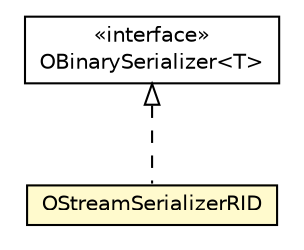 #!/usr/local/bin/dot
#
# Class diagram 
# Generated by UMLGraph version R5_6-24-gf6e263 (http://www.umlgraph.org/)
#

digraph G {
	edge [fontname="Helvetica",fontsize=10,labelfontname="Helvetica",labelfontsize=10];
	node [fontname="Helvetica",fontsize=10,shape=plaintext];
	nodesep=0.25;
	ranksep=0.5;
	// com.orientechnologies.common.serialization.types.OBinarySerializer<T>
	c7006301 [label=<<table title="com.orientechnologies.common.serialization.types.OBinarySerializer" border="0" cellborder="1" cellspacing="0" cellpadding="2" port="p" href="../../../../../common/serialization/types/OBinarySerializer.html">
		<tr><td><table border="0" cellspacing="0" cellpadding="1">
<tr><td align="center" balign="center"> &#171;interface&#187; </td></tr>
<tr><td align="center" balign="center"> OBinarySerializer&lt;T&gt; </td></tr>
		</table></td></tr>
		</table>>, URL="../../../../../common/serialization/types/OBinarySerializer.html", fontname="Helvetica", fontcolor="black", fontsize=10.0];
	// com.orientechnologies.orient.core.serialization.serializer.stream.OStreamSerializerRID
	c7007456 [label=<<table title="com.orientechnologies.orient.core.serialization.serializer.stream.OStreamSerializerRID" border="0" cellborder="1" cellspacing="0" cellpadding="2" port="p" bgcolor="lemonChiffon" href="./OStreamSerializerRID.html">
		<tr><td><table border="0" cellspacing="0" cellpadding="1">
<tr><td align="center" balign="center"> OStreamSerializerRID </td></tr>
		</table></td></tr>
		</table>>, URL="./OStreamSerializerRID.html", fontname="Helvetica", fontcolor="black", fontsize=10.0];
	//com.orientechnologies.orient.core.serialization.serializer.stream.OStreamSerializerRID implements com.orientechnologies.common.serialization.types.OBinarySerializer<T>
	c7006301:p -> c7007456:p [dir=back,arrowtail=empty,style=dashed];
}

